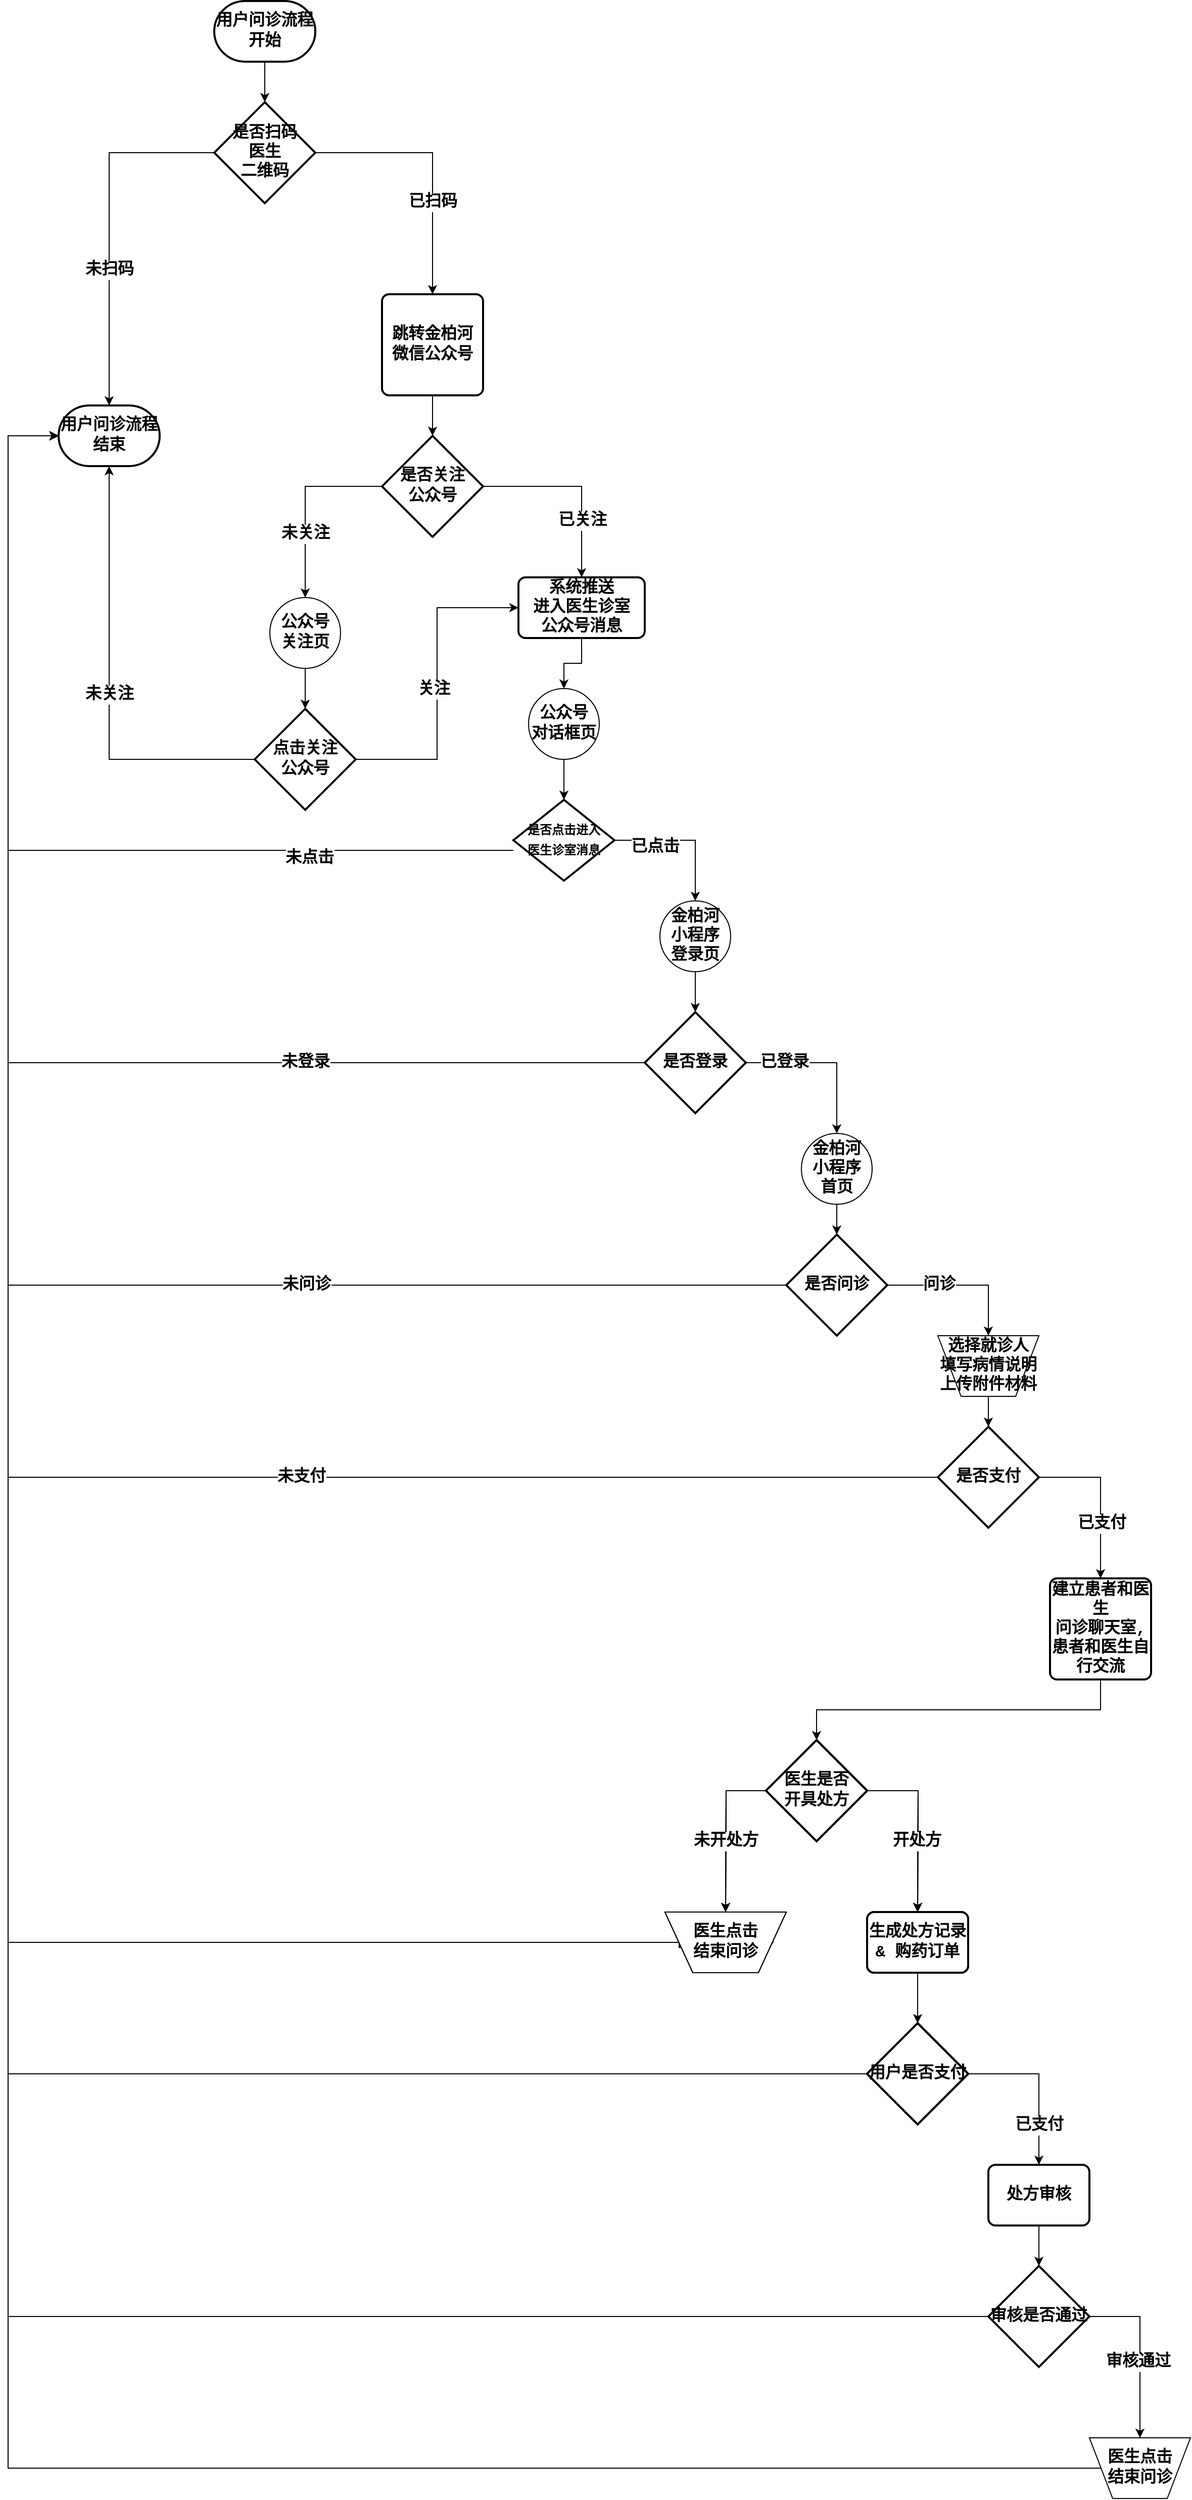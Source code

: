 <mxfile version="20.1.3" type="github">
  <diagram id="R4xweMAqfwO3BosUm7iH" name="第 1 页">
    <mxGraphModel dx="1422" dy="762" grid="1" gridSize="10" guides="1" tooltips="1" connect="1" arrows="1" fold="1" page="1" pageScale="1" pageWidth="827" pageHeight="1169" math="0" shadow="0">
      <root>
        <mxCell id="0" />
        <mxCell id="1" parent="0" />
        <mxCell id="5QMFtwSGgLobkVOJC3eS-13" style="edgeStyle=orthogonalEdgeStyle;rounded=0;orthogonalLoop=1;jettySize=auto;html=1;exitX=0.5;exitY=1;exitDx=0;exitDy=0;exitPerimeter=0;entryX=0.5;entryY=0;entryDx=0;entryDy=0;entryPerimeter=0;fontStyle=1;fontFamily=Courier New;fontSize=16;" edge="1" parent="1" source="5QMFtwSGgLobkVOJC3eS-1" target="5QMFtwSGgLobkVOJC3eS-5">
          <mxGeometry relative="1" as="geometry" />
        </mxCell>
        <mxCell id="5QMFtwSGgLobkVOJC3eS-1" value="用户问诊流程开始" style="strokeWidth=2;html=1;shape=mxgraph.flowchart.terminator;whiteSpace=wrap;fontStyle=1;fontFamily=Courier New;fontSize=16;" vertex="1" parent="1">
          <mxGeometry x="364" y="80" width="100" height="60" as="geometry" />
        </mxCell>
        <mxCell id="5QMFtwSGgLobkVOJC3eS-2" value="用户问诊流程结束" style="strokeWidth=2;html=1;shape=mxgraph.flowchart.terminator;whiteSpace=wrap;fontStyle=1;fontFamily=Courier New;fontSize=16;" vertex="1" parent="1">
          <mxGeometry x="210" y="480" width="100" height="60" as="geometry" />
        </mxCell>
        <mxCell id="5QMFtwSGgLobkVOJC3eS-6" style="edgeStyle=orthogonalEdgeStyle;rounded=0;orthogonalLoop=1;jettySize=auto;html=1;fontStyle=1;fontFamily=Courier New;fontSize=16;" edge="1" parent="1" source="5QMFtwSGgLobkVOJC3eS-5" target="5QMFtwSGgLobkVOJC3eS-2">
          <mxGeometry relative="1" as="geometry" />
        </mxCell>
        <mxCell id="5QMFtwSGgLobkVOJC3eS-7" value="未扫码" style="edgeLabel;html=1;align=center;verticalAlign=middle;resizable=0;points=[];fontStyle=1;fontFamily=Courier New;fontSize=16;" vertex="1" connectable="0" parent="5QMFtwSGgLobkVOJC3eS-6">
          <mxGeometry x="0.239" relative="1" as="geometry">
            <mxPoint as="offset" />
          </mxGeometry>
        </mxCell>
        <mxCell id="5QMFtwSGgLobkVOJC3eS-8" style="edgeStyle=orthogonalEdgeStyle;rounded=0;orthogonalLoop=1;jettySize=auto;html=1;entryX=0.5;entryY=0;entryDx=0;entryDy=0;fontStyle=1;fontFamily=Courier New;fontSize=16;" edge="1" parent="1" source="5QMFtwSGgLobkVOJC3eS-5" target="5QMFtwSGgLobkVOJC3eS-10">
          <mxGeometry relative="1" as="geometry">
            <mxPoint x="580" y="410" as="targetPoint" />
          </mxGeometry>
        </mxCell>
        <mxCell id="5QMFtwSGgLobkVOJC3eS-9" value="已扫码" style="edgeLabel;html=1;align=center;verticalAlign=middle;resizable=0;points=[];fontStyle=1;fontFamily=Courier New;fontSize=16;" vertex="1" connectable="0" parent="5QMFtwSGgLobkVOJC3eS-8">
          <mxGeometry x="0.288" relative="1" as="geometry">
            <mxPoint as="offset" />
          </mxGeometry>
        </mxCell>
        <mxCell id="5QMFtwSGgLobkVOJC3eS-5" value="是否扫码&lt;br style=&quot;font-size: 16px;&quot;&gt;医生&lt;br style=&quot;font-size: 16px;&quot;&gt;二维码" style="strokeWidth=2;html=1;shape=mxgraph.flowchart.decision;whiteSpace=wrap;fontStyle=1;fontFamily=Courier New;fontSize=16;" vertex="1" parent="1">
          <mxGeometry x="364" y="180" width="100" height="100" as="geometry" />
        </mxCell>
        <mxCell id="5QMFtwSGgLobkVOJC3eS-12" style="edgeStyle=orthogonalEdgeStyle;rounded=0;orthogonalLoop=1;jettySize=auto;html=1;exitX=0.5;exitY=1;exitDx=0;exitDy=0;fontStyle=1;fontFamily=Courier New;fontSize=16;" edge="1" parent="1" source="5QMFtwSGgLobkVOJC3eS-10" target="5QMFtwSGgLobkVOJC3eS-11">
          <mxGeometry relative="1" as="geometry" />
        </mxCell>
        <mxCell id="5QMFtwSGgLobkVOJC3eS-10" value="跳转金柏河&lt;br style=&quot;font-size: 16px;&quot;&gt;微信公众号" style="rounded=1;whiteSpace=wrap;html=1;absoluteArcSize=1;arcSize=14;strokeWidth=2;fontStyle=1;fontFamily=Courier New;fontSize=16;" vertex="1" parent="1">
          <mxGeometry x="530" y="370" width="100" height="100" as="geometry" />
        </mxCell>
        <mxCell id="5QMFtwSGgLobkVOJC3eS-14" style="edgeStyle=orthogonalEdgeStyle;rounded=0;orthogonalLoop=1;jettySize=auto;html=1;fontStyle=1;fontFamily=Courier New;fontSize=16;" edge="1" parent="1" source="5QMFtwSGgLobkVOJC3eS-11" target="5QMFtwSGgLobkVOJC3eS-21">
          <mxGeometry relative="1" as="geometry">
            <mxPoint x="463" y="680" as="targetPoint" />
          </mxGeometry>
        </mxCell>
        <mxCell id="5QMFtwSGgLobkVOJC3eS-15" value="未关注" style="edgeLabel;html=1;align=center;verticalAlign=middle;resizable=0;points=[];fontStyle=1;fontFamily=Courier New;fontSize=16;" vertex="1" connectable="0" parent="5QMFtwSGgLobkVOJC3eS-14">
          <mxGeometry x="0.496" relative="1" as="geometry">
            <mxPoint y="-16" as="offset" />
          </mxGeometry>
        </mxCell>
        <mxCell id="5QMFtwSGgLobkVOJC3eS-39" style="edgeStyle=orthogonalEdgeStyle;rounded=0;orthogonalLoop=1;jettySize=auto;html=1;entryX=0.5;entryY=0;entryDx=0;entryDy=0;fontStyle=1;fontFamily=Courier New;fontSize=16;" edge="1" parent="1" source="5QMFtwSGgLobkVOJC3eS-11" target="5QMFtwSGgLobkVOJC3eS-37">
          <mxGeometry relative="1" as="geometry" />
        </mxCell>
        <mxCell id="5QMFtwSGgLobkVOJC3eS-41" value="已关注" style="edgeLabel;html=1;align=center;verticalAlign=middle;resizable=0;points=[];fontStyle=1;fontFamily=Courier New;fontSize=16;" vertex="1" connectable="0" parent="5QMFtwSGgLobkVOJC3eS-39">
          <mxGeometry x="0.341" y="1" relative="1" as="geometry">
            <mxPoint x="-1" y="6" as="offset" />
          </mxGeometry>
        </mxCell>
        <mxCell id="5QMFtwSGgLobkVOJC3eS-11" value="是否关注&lt;br style=&quot;font-size: 16px;&quot;&gt;公众号" style="strokeWidth=2;html=1;shape=mxgraph.flowchart.decision;whiteSpace=wrap;fontStyle=1;fontFamily=Courier New;fontSize=16;" vertex="1" parent="1">
          <mxGeometry x="530" y="510" width="100" height="100" as="geometry" />
        </mxCell>
        <mxCell id="5QMFtwSGgLobkVOJC3eS-21" value="" style="verticalLabelPosition=bottom;verticalAlign=top;html=1;shape=mxgraph.flowchart.on-page_reference;fontStyle=1;fontFamily=Courier New;fontSize=16;" vertex="1" parent="1">
          <mxGeometry x="419" y="670" width="70" height="70" as="geometry" />
        </mxCell>
        <mxCell id="5QMFtwSGgLobkVOJC3eS-28" style="edgeStyle=orthogonalEdgeStyle;rounded=0;orthogonalLoop=1;jettySize=auto;html=1;exitX=0.5;exitY=1;exitDx=0;exitDy=0;fontStyle=1;fontFamily=Courier New;fontSize=16;" edge="1" parent="1" source="5QMFtwSGgLobkVOJC3eS-20" target="5QMFtwSGgLobkVOJC3eS-27">
          <mxGeometry relative="1" as="geometry" />
        </mxCell>
        <mxCell id="5QMFtwSGgLobkVOJC3eS-20" value="公众号&lt;br style=&quot;font-size: 16px;&quot;&gt;关注页" style="text;html=1;strokeColor=none;fillColor=none;align=center;verticalAlign=middle;whiteSpace=wrap;rounded=0;fontStyle=1;fontFamily=Courier New;fontSize=16;" vertex="1" parent="1">
          <mxGeometry x="414" y="670" width="80" height="70" as="geometry" />
        </mxCell>
        <mxCell id="5QMFtwSGgLobkVOJC3eS-22" value="" style="verticalLabelPosition=bottom;verticalAlign=top;html=1;shape=mxgraph.flowchart.on-page_reference;fontStyle=1;fontFamily=Courier New;fontSize=16;" vertex="1" parent="1">
          <mxGeometry x="675" y="760" width="70" height="70" as="geometry" />
        </mxCell>
        <mxCell id="5QMFtwSGgLobkVOJC3eS-45" style="edgeStyle=orthogonalEdgeStyle;rounded=0;orthogonalLoop=1;jettySize=auto;html=1;exitX=0.5;exitY=1;exitDx=0;exitDy=0;fontStyle=1;fontFamily=Courier New;fontSize=16;" edge="1" parent="1" source="5QMFtwSGgLobkVOJC3eS-23" target="5QMFtwSGgLobkVOJC3eS-44">
          <mxGeometry relative="1" as="geometry" />
        </mxCell>
        <mxCell id="5QMFtwSGgLobkVOJC3eS-23" value="公众号&lt;br style=&quot;font-size: 16px;&quot;&gt;对话框页" style="text;html=1;strokeColor=none;fillColor=none;align=center;verticalAlign=middle;whiteSpace=wrap;rounded=0;fontStyle=1;fontFamily=Courier New;fontSize=16;" vertex="1" parent="1">
          <mxGeometry x="670" y="760" width="80" height="70" as="geometry" />
        </mxCell>
        <mxCell id="5QMFtwSGgLobkVOJC3eS-30" style="edgeStyle=orthogonalEdgeStyle;rounded=0;orthogonalLoop=1;jettySize=auto;html=1;entryX=0.5;entryY=1;entryDx=0;entryDy=0;entryPerimeter=0;fontStyle=1;fontFamily=Courier New;fontSize=16;" edge="1" parent="1" source="5QMFtwSGgLobkVOJC3eS-27" target="5QMFtwSGgLobkVOJC3eS-2">
          <mxGeometry relative="1" as="geometry" />
        </mxCell>
        <mxCell id="5QMFtwSGgLobkVOJC3eS-31" value="未关注" style="edgeLabel;html=1;align=center;verticalAlign=middle;resizable=0;points=[];fontStyle=1;fontFamily=Courier New;fontSize=16;" vertex="1" connectable="0" parent="5QMFtwSGgLobkVOJC3eS-30">
          <mxGeometry x="-0.206" y="1" relative="1" as="geometry">
            <mxPoint x="1" y="-36" as="offset" />
          </mxGeometry>
        </mxCell>
        <mxCell id="5QMFtwSGgLobkVOJC3eS-42" style="edgeStyle=orthogonalEdgeStyle;rounded=0;orthogonalLoop=1;jettySize=auto;html=1;entryX=0;entryY=0.5;entryDx=0;entryDy=0;fontStyle=1;fontFamily=Courier New;fontSize=16;" edge="1" parent="1" source="5QMFtwSGgLobkVOJC3eS-27" target="5QMFtwSGgLobkVOJC3eS-37">
          <mxGeometry relative="1" as="geometry" />
        </mxCell>
        <mxCell id="5QMFtwSGgLobkVOJC3eS-43" value="关注" style="edgeLabel;html=1;align=center;verticalAlign=middle;resizable=0;points=[];fontStyle=1;fontFamily=Courier New;fontSize=16;" vertex="1" connectable="0" parent="5QMFtwSGgLobkVOJC3eS-42">
          <mxGeometry x="-0.193" y="-2" relative="1" as="geometry">
            <mxPoint x="-6" y="-24" as="offset" />
          </mxGeometry>
        </mxCell>
        <mxCell id="5QMFtwSGgLobkVOJC3eS-27" value="点击关注&lt;br style=&quot;font-size: 16px;&quot;&gt;公众号" style="strokeWidth=2;html=1;shape=mxgraph.flowchart.decision;whiteSpace=wrap;fontStyle=1;fontFamily=Courier New;fontSize=16;" vertex="1" parent="1">
          <mxGeometry x="404" y="780" width="100" height="100" as="geometry" />
        </mxCell>
        <mxCell id="5QMFtwSGgLobkVOJC3eS-40" style="edgeStyle=orthogonalEdgeStyle;rounded=0;orthogonalLoop=1;jettySize=auto;html=1;fontStyle=1;fontFamily=Courier New;fontSize=16;" edge="1" parent="1" source="5QMFtwSGgLobkVOJC3eS-37" target="5QMFtwSGgLobkVOJC3eS-23">
          <mxGeometry relative="1" as="geometry" />
        </mxCell>
        <mxCell id="5QMFtwSGgLobkVOJC3eS-37" value="系统推送&lt;br style=&quot;font-size: 16px;&quot;&gt;进入医生诊室&lt;br style=&quot;font-size: 16px;&quot;&gt;公众号消息" style="rounded=1;whiteSpace=wrap;html=1;absoluteArcSize=1;arcSize=14;strokeWidth=2;fontStyle=1;fontFamily=Courier New;fontSize=16;" vertex="1" parent="1">
          <mxGeometry x="665" y="650" width="125" height="60" as="geometry" />
        </mxCell>
        <mxCell id="5QMFtwSGgLobkVOJC3eS-46" style="edgeStyle=orthogonalEdgeStyle;rounded=0;orthogonalLoop=1;jettySize=auto;html=1;entryX=0;entryY=0.5;entryDx=0;entryDy=0;entryPerimeter=0;fontStyle=1;fontFamily=Courier New;fontSize=16;" edge="1" parent="1" source="5QMFtwSGgLobkVOJC3eS-44" target="5QMFtwSGgLobkVOJC3eS-2">
          <mxGeometry relative="1" as="geometry">
            <Array as="points">
              <mxPoint x="160" y="920" />
              <mxPoint x="160" y="510" />
            </Array>
          </mxGeometry>
        </mxCell>
        <mxCell id="5QMFtwSGgLobkVOJC3eS-47" value="未点击" style="edgeLabel;html=1;align=center;verticalAlign=middle;resizable=0;points=[];fontStyle=1;fontFamily=Courier New;fontSize=16;" vertex="1" connectable="0" parent="5QMFtwSGgLobkVOJC3eS-46">
          <mxGeometry x="-0.578" y="-2" relative="1" as="geometry">
            <mxPoint y="10" as="offset" />
          </mxGeometry>
        </mxCell>
        <mxCell id="5QMFtwSGgLobkVOJC3eS-48" style="edgeStyle=orthogonalEdgeStyle;rounded=0;orthogonalLoop=1;jettySize=auto;html=1;entryX=0.5;entryY=0;entryDx=0;entryDy=0;fontStyle=1;fontFamily=Courier New;fontSize=16;" edge="1" parent="1" source="5QMFtwSGgLobkVOJC3eS-44" target="5QMFtwSGgLobkVOJC3eS-51">
          <mxGeometry relative="1" as="geometry">
            <mxPoint x="840" y="1010" as="targetPoint" />
          </mxGeometry>
        </mxCell>
        <mxCell id="5QMFtwSGgLobkVOJC3eS-49" value="已点击" style="edgeLabel;html=1;align=center;verticalAlign=middle;resizable=0;points=[];fontStyle=1;fontFamily=Courier New;fontSize=16;" vertex="1" connectable="0" parent="5QMFtwSGgLobkVOJC3eS-48">
          <mxGeometry x="0.294" y="1" relative="1" as="geometry">
            <mxPoint x="-41" y="-4" as="offset" />
          </mxGeometry>
        </mxCell>
        <mxCell id="5QMFtwSGgLobkVOJC3eS-44" value="&lt;font style=&quot;font-size: 12px;&quot;&gt;是否点击进入&lt;br style=&quot;&quot;&gt;医生诊室消息&lt;/font&gt;" style="strokeWidth=2;html=1;shape=mxgraph.flowchart.decision;whiteSpace=wrap;fontStyle=1;fontFamily=Courier New;fontSize=16;" vertex="1" parent="1">
          <mxGeometry x="660" y="870" width="100" height="80" as="geometry" />
        </mxCell>
        <mxCell id="5QMFtwSGgLobkVOJC3eS-50" value="" style="verticalLabelPosition=bottom;verticalAlign=top;html=1;shape=mxgraph.flowchart.on-page_reference;fontStyle=1;fontFamily=Courier New;fontSize=16;" vertex="1" parent="1">
          <mxGeometry x="805" y="970" width="70" height="70" as="geometry" />
        </mxCell>
        <mxCell id="5QMFtwSGgLobkVOJC3eS-60" style="edgeStyle=orthogonalEdgeStyle;rounded=0;orthogonalLoop=1;jettySize=auto;html=1;exitX=0.5;exitY=1;exitDx=0;exitDy=0;entryX=0.5;entryY=0;entryDx=0;entryDy=0;entryPerimeter=0;fontStyle=1;fontFamily=Courier New;fontSize=16;" edge="1" parent="1" source="5QMFtwSGgLobkVOJC3eS-51" target="5QMFtwSGgLobkVOJC3eS-59">
          <mxGeometry relative="1" as="geometry">
            <mxPoint x="840" y="1060" as="targetPoint" />
          </mxGeometry>
        </mxCell>
        <mxCell id="5QMFtwSGgLobkVOJC3eS-51" value="金柏河&lt;br style=&quot;font-size: 16px;&quot;&gt;小程序&lt;br style=&quot;font-size: 16px;&quot;&gt;登录页" style="text;html=1;strokeColor=none;fillColor=none;align=center;verticalAlign=middle;whiteSpace=wrap;rounded=0;fontStyle=1;fontFamily=Courier New;fontSize=16;" vertex="1" parent="1">
          <mxGeometry x="800" y="970" width="80" height="70" as="geometry" />
        </mxCell>
        <mxCell id="5QMFtwSGgLobkVOJC3eS-62" style="edgeStyle=orthogonalEdgeStyle;rounded=0;orthogonalLoop=1;jettySize=auto;html=1;entryX=0;entryY=0.5;entryDx=0;entryDy=0;entryPerimeter=0;fontStyle=1;fontFamily=Courier New;fontSize=16;" edge="1" parent="1" source="5QMFtwSGgLobkVOJC3eS-59" target="5QMFtwSGgLobkVOJC3eS-2">
          <mxGeometry relative="1" as="geometry">
            <Array as="points">
              <mxPoint x="160" y="1130" />
              <mxPoint x="160" y="510" />
            </Array>
          </mxGeometry>
        </mxCell>
        <mxCell id="5QMFtwSGgLobkVOJC3eS-63" value="未登录" style="edgeLabel;html=1;align=center;verticalAlign=middle;resizable=0;points=[];fontStyle=1;fontFamily=Courier New;fontSize=16;" vertex="1" connectable="0" parent="5QMFtwSGgLobkVOJC3eS-62">
          <mxGeometry x="-0.437" y="1" relative="1" as="geometry">
            <mxPoint x="30" y="-1" as="offset" />
          </mxGeometry>
        </mxCell>
        <mxCell id="5QMFtwSGgLobkVOJC3eS-64" style="edgeStyle=orthogonalEdgeStyle;rounded=0;orthogonalLoop=1;jettySize=auto;html=1;entryX=0.5;entryY=0;entryDx=0;entryDy=0;fontStyle=1;fontFamily=Courier New;fontSize=16;" edge="1" parent="1" source="5QMFtwSGgLobkVOJC3eS-59" target="5QMFtwSGgLobkVOJC3eS-67">
          <mxGeometry relative="1" as="geometry">
            <mxPoint x="980" y="1200" as="targetPoint" />
          </mxGeometry>
        </mxCell>
        <mxCell id="5QMFtwSGgLobkVOJC3eS-65" value="已登录" style="edgeLabel;html=1;align=center;verticalAlign=middle;resizable=0;points=[];fontStyle=1;fontFamily=Courier New;fontSize=16;" vertex="1" connectable="0" parent="5QMFtwSGgLobkVOJC3eS-64">
          <mxGeometry x="-0.57" y="-3" relative="1" as="geometry">
            <mxPoint x="3" y="-3" as="offset" />
          </mxGeometry>
        </mxCell>
        <mxCell id="5QMFtwSGgLobkVOJC3eS-59" value="是否登录" style="strokeWidth=2;html=1;shape=mxgraph.flowchart.decision;whiteSpace=wrap;fontStyle=1;fontFamily=Courier New;fontSize=16;" vertex="1" parent="1">
          <mxGeometry x="790" y="1080" width="100" height="100" as="geometry" />
        </mxCell>
        <mxCell id="5QMFtwSGgLobkVOJC3eS-66" value="" style="verticalLabelPosition=bottom;verticalAlign=top;html=1;shape=mxgraph.flowchart.on-page_reference;fontStyle=1;fontFamily=Courier New;fontSize=16;" vertex="1" parent="1">
          <mxGeometry x="945" y="1200" width="70" height="70" as="geometry" />
        </mxCell>
        <mxCell id="5QMFtwSGgLobkVOJC3eS-69" style="edgeStyle=orthogonalEdgeStyle;rounded=0;orthogonalLoop=1;jettySize=auto;html=1;fontStyle=1;fontFamily=Courier New;fontSize=16;" edge="1" parent="1" source="5QMFtwSGgLobkVOJC3eS-67" target="5QMFtwSGgLobkVOJC3eS-68">
          <mxGeometry relative="1" as="geometry" />
        </mxCell>
        <mxCell id="5QMFtwSGgLobkVOJC3eS-67" value="金柏河&lt;br style=&quot;font-size: 16px;&quot;&gt;小程序&lt;br style=&quot;font-size: 16px;&quot;&gt;首页" style="text;html=1;strokeColor=none;fillColor=none;align=center;verticalAlign=middle;whiteSpace=wrap;rounded=0;fontStyle=1;fontFamily=Courier New;fontSize=16;" vertex="1" parent="1">
          <mxGeometry x="940" y="1200" width="80" height="70" as="geometry" />
        </mxCell>
        <mxCell id="5QMFtwSGgLobkVOJC3eS-71" style="edgeStyle=orthogonalEdgeStyle;rounded=0;orthogonalLoop=1;jettySize=auto;html=1;entryX=0;entryY=0.5;entryDx=0;entryDy=0;entryPerimeter=0;fontStyle=1;fontFamily=Courier New;fontSize=16;" edge="1" parent="1" source="5QMFtwSGgLobkVOJC3eS-68" target="5QMFtwSGgLobkVOJC3eS-2">
          <mxGeometry relative="1" as="geometry">
            <mxPoint x="180" y="480" as="targetPoint" />
            <Array as="points">
              <mxPoint x="160" y="1350" />
              <mxPoint x="160" y="510" />
            </Array>
          </mxGeometry>
        </mxCell>
        <mxCell id="5QMFtwSGgLobkVOJC3eS-72" value="未问诊" style="edgeLabel;html=1;align=center;verticalAlign=middle;resizable=0;points=[];fontStyle=1;fontFamily=Courier New;fontSize=16;" vertex="1" connectable="0" parent="5QMFtwSGgLobkVOJC3eS-71">
          <mxGeometry x="-0.451" y="4" relative="1" as="geometry">
            <mxPoint x="-20" y="-4" as="offset" />
          </mxGeometry>
        </mxCell>
        <mxCell id="5QMFtwSGgLobkVOJC3eS-73" style="edgeStyle=orthogonalEdgeStyle;rounded=0;orthogonalLoop=1;jettySize=auto;html=1;entryX=0.5;entryY=0;entryDx=0;entryDy=0;fontStyle=1;fontFamily=Courier New;fontSize=16;" edge="1" parent="1" source="5QMFtwSGgLobkVOJC3eS-68" target="5QMFtwSGgLobkVOJC3eS-75">
          <mxGeometry relative="1" as="geometry">
            <mxPoint x="1130" y="1530" as="targetPoint" />
          </mxGeometry>
        </mxCell>
        <mxCell id="5QMFtwSGgLobkVOJC3eS-74" value="问诊" style="edgeLabel;html=1;align=center;verticalAlign=middle;resizable=0;points=[];fontStyle=1;fontFamily=Courier New;fontSize=16;" vertex="1" connectable="0" parent="5QMFtwSGgLobkVOJC3eS-73">
          <mxGeometry x="-0.514" y="-4" relative="1" as="geometry">
            <mxPoint x="14" y="-4" as="offset" />
          </mxGeometry>
        </mxCell>
        <mxCell id="5QMFtwSGgLobkVOJC3eS-68" value="是否问诊" style="strokeWidth=2;html=1;shape=mxgraph.flowchart.decision;whiteSpace=wrap;fontStyle=1;fontFamily=Courier New;fontSize=16;" vertex="1" parent="1">
          <mxGeometry x="930" y="1300" width="100" height="100" as="geometry" />
        </mxCell>
        <mxCell id="5QMFtwSGgLobkVOJC3eS-77" style="edgeStyle=orthogonalEdgeStyle;rounded=0;orthogonalLoop=1;jettySize=auto;html=1;entryX=0.5;entryY=0;entryDx=0;entryDy=0;entryPerimeter=0;fontStyle=1;fontFamily=Courier New;fontSize=16;" edge="1" parent="1" source="5QMFtwSGgLobkVOJC3eS-75" target="5QMFtwSGgLobkVOJC3eS-76">
          <mxGeometry relative="1" as="geometry" />
        </mxCell>
        <mxCell id="5QMFtwSGgLobkVOJC3eS-75" value="选择就诊人&lt;br style=&quot;font-size: 16px;&quot;&gt;填写病情说明&lt;br style=&quot;font-size: 16px;&quot;&gt;上传附件材料" style="verticalLabelPosition=middle;verticalAlign=middle;html=1;shape=trapezoid;perimeter=trapezoidPerimeter;whiteSpace=wrap;size=0.23;arcSize=10;flipV=1;labelPosition=center;align=center;fontStyle=1;fontFamily=Courier New;fontSize=16;" vertex="1" parent="1">
          <mxGeometry x="1080" y="1400" width="100" height="60" as="geometry" />
        </mxCell>
        <mxCell id="5QMFtwSGgLobkVOJC3eS-78" style="edgeStyle=orthogonalEdgeStyle;rounded=0;orthogonalLoop=1;jettySize=auto;html=1;entryX=0;entryY=0.5;entryDx=0;entryDy=0;entryPerimeter=0;fontStyle=1;fontFamily=Courier New;fontSize=16;" edge="1" parent="1" source="5QMFtwSGgLobkVOJC3eS-76" target="5QMFtwSGgLobkVOJC3eS-2">
          <mxGeometry relative="1" as="geometry">
            <mxPoint x="160" y="1300" as="targetPoint" />
            <Array as="points">
              <mxPoint x="160" y="1540" />
              <mxPoint x="160" y="510" />
            </Array>
          </mxGeometry>
        </mxCell>
        <mxCell id="5QMFtwSGgLobkVOJC3eS-79" value="未支付" style="edgeLabel;html=1;align=center;verticalAlign=middle;resizable=0;points=[];fontStyle=1;fontFamily=Courier New;fontSize=16;" vertex="1" connectable="0" parent="5QMFtwSGgLobkVOJC3eS-78">
          <mxGeometry x="-0.358" y="-2" relative="1" as="geometry">
            <mxPoint x="12" y="2" as="offset" />
          </mxGeometry>
        </mxCell>
        <mxCell id="5QMFtwSGgLobkVOJC3eS-81" style="edgeStyle=orthogonalEdgeStyle;rounded=0;orthogonalLoop=1;jettySize=auto;html=1;fontStyle=1;fontFamily=Courier New;fontSize=16;" edge="1" parent="1" source="5QMFtwSGgLobkVOJC3eS-76" target="5QMFtwSGgLobkVOJC3eS-83">
          <mxGeometry relative="1" as="geometry">
            <mxPoint x="1240" y="1650" as="targetPoint" />
          </mxGeometry>
        </mxCell>
        <mxCell id="5QMFtwSGgLobkVOJC3eS-82" value="已支付" style="edgeLabel;html=1;align=center;verticalAlign=middle;resizable=0;points=[];fontStyle=1;fontFamily=Courier New;fontSize=16;" vertex="1" connectable="0" parent="5QMFtwSGgLobkVOJC3eS-81">
          <mxGeometry x="-0.113" relative="1" as="geometry">
            <mxPoint x="1" y="35" as="offset" />
          </mxGeometry>
        </mxCell>
        <mxCell id="5QMFtwSGgLobkVOJC3eS-76" value="是否支付" style="strokeWidth=2;html=1;shape=mxgraph.flowchart.decision;whiteSpace=wrap;fontStyle=1;fontFamily=Courier New;fontSize=16;" vertex="1" parent="1">
          <mxGeometry x="1080" y="1490" width="100" height="100" as="geometry" />
        </mxCell>
        <mxCell id="5QMFtwSGgLobkVOJC3eS-119" style="edgeStyle=orthogonalEdgeStyle;rounded=0;orthogonalLoop=1;jettySize=auto;html=1;exitX=0.5;exitY=1;exitDx=0;exitDy=0;fontStyle=1;fontFamily=Courier New;fontSize=16;" edge="1" parent="1" source="5QMFtwSGgLobkVOJC3eS-83" target="5QMFtwSGgLobkVOJC3eS-110">
          <mxGeometry relative="1" as="geometry">
            <mxPoint x="1190" y="1760" as="sourcePoint" />
          </mxGeometry>
        </mxCell>
        <mxCell id="5QMFtwSGgLobkVOJC3eS-83" value="&lt;span style=&quot;font-size: 16px;&quot;&gt;建立患者和医生&lt;/span&gt;&lt;br style=&quot;font-size: 16px;&quot;&gt;&lt;span style=&quot;font-size: 16px;&quot;&gt;问诊聊天室,患者和医生自行交流&lt;/span&gt;" style="rounded=1;whiteSpace=wrap;html=1;absoluteArcSize=1;arcSize=14;strokeWidth=2;fontStyle=1;fontFamily=Courier New;fontSize=16;" vertex="1" parent="1">
          <mxGeometry x="1191" y="1640" width="100" height="100" as="geometry" />
        </mxCell>
        <mxCell id="5QMFtwSGgLobkVOJC3eS-84" style="edgeStyle=orthogonalEdgeStyle;rounded=0;orthogonalLoop=1;jettySize=auto;html=1;fontSize=16;fontFamily=Courier New;fontStyle=1" edge="1" parent="1" source="5QMFtwSGgLobkVOJC3eS-88">
          <mxGeometry relative="1" as="geometry">
            <mxPoint x="870" y="1970" as="targetPoint" />
          </mxGeometry>
        </mxCell>
        <mxCell id="5QMFtwSGgLobkVOJC3eS-85" value="未开处方" style="edgeLabel;html=1;align=center;verticalAlign=middle;resizable=0;points=[];fontSize=16;fontFamily=Courier New;fontStyle=1" vertex="1" connectable="0" parent="5QMFtwSGgLobkVOJC3eS-84">
          <mxGeometry x="0.113" y="-1" relative="1" as="geometry">
            <mxPoint as="offset" />
          </mxGeometry>
        </mxCell>
        <mxCell id="5QMFtwSGgLobkVOJC3eS-86" style="edgeStyle=orthogonalEdgeStyle;rounded=0;orthogonalLoop=1;jettySize=auto;html=1;fontSize=16;fontFamily=Courier New;fontStyle=1" edge="1" parent="1" source="5QMFtwSGgLobkVOJC3eS-88">
          <mxGeometry relative="1" as="geometry">
            <mxPoint x="1060" y="1970" as="targetPoint" />
          </mxGeometry>
        </mxCell>
        <mxCell id="5QMFtwSGgLobkVOJC3eS-87" value="开处方" style="edgeLabel;html=1;align=center;verticalAlign=middle;resizable=0;points=[];fontSize=16;fontFamily=Courier New;fontStyle=1" vertex="1" connectable="0" parent="5QMFtwSGgLobkVOJC3eS-86">
          <mxGeometry x="0.094" y="-2" relative="1" as="geometry">
            <mxPoint y="7" as="offset" />
          </mxGeometry>
        </mxCell>
        <mxCell id="5QMFtwSGgLobkVOJC3eS-88" value="医生是否&lt;br style=&quot;font-size: 16px;&quot;&gt;开具处方" style="strokeWidth=2;html=1;shape=mxgraph.flowchart.decision;whiteSpace=wrap;fontSize=16;fontFamily=Courier New;fontStyle=1" vertex="1" parent="1">
          <mxGeometry x="910" y="1800" width="100" height="100" as="geometry" />
        </mxCell>
        <mxCell id="5QMFtwSGgLobkVOJC3eS-89" value="医生结束问诊" style="verticalLabelPosition=middle;verticalAlign=middle;html=1;shape=trapezoid;perimeter=trapezoidPerimeter;whiteSpace=wrap;size=0.23;arcSize=10;flipV=1;labelPosition=center;align=center;fontSize=16;fontFamily=Courier New;fontStyle=1" vertex="1" parent="1">
          <mxGeometry x="810" y="1970" width="120" height="60" as="geometry" />
        </mxCell>
        <mxCell id="5QMFtwSGgLobkVOJC3eS-90" style="edgeStyle=orthogonalEdgeStyle;rounded=0;orthogonalLoop=1;jettySize=auto;html=1;fontSize=16;fontFamily=Courier New;fontStyle=1" edge="1" parent="1" source="5QMFtwSGgLobkVOJC3eS-91" target="5QMFtwSGgLobkVOJC3eS-101">
          <mxGeometry relative="1" as="geometry" />
        </mxCell>
        <mxCell id="5QMFtwSGgLobkVOJC3eS-91" value="生成处方记录&lt;br style=&quot;font-size: 16px;&quot;&gt;&amp;amp; 购药订单" style="rounded=1;whiteSpace=wrap;html=1;absoluteArcSize=1;arcSize=14;strokeWidth=2;fontSize=16;fontFamily=Courier New;fontStyle=1" vertex="1" parent="1">
          <mxGeometry x="1010" y="1970" width="100" height="60" as="geometry" />
        </mxCell>
        <mxCell id="5QMFtwSGgLobkVOJC3eS-92" style="edgeStyle=orthogonalEdgeStyle;rounded=0;orthogonalLoop=1;jettySize=auto;html=1;exitX=0.5;exitY=1;exitDx=0;exitDy=0;entryX=0.5;entryY=0;entryDx=0;entryDy=0;entryPerimeter=0;fontSize=16;fontFamily=Courier New;fontStyle=1" edge="1" parent="1" source="5QMFtwSGgLobkVOJC3eS-93" target="5QMFtwSGgLobkVOJC3eS-97">
          <mxGeometry relative="1" as="geometry" />
        </mxCell>
        <mxCell id="5QMFtwSGgLobkVOJC3eS-93" value="处方审核" style="rounded=1;whiteSpace=wrap;html=1;absoluteArcSize=1;arcSize=14;strokeWidth=2;fontSize=16;fontFamily=Courier New;fontStyle=1" vertex="1" parent="1">
          <mxGeometry x="1130" y="2220" width="100" height="60" as="geometry" />
        </mxCell>
        <mxCell id="5QMFtwSGgLobkVOJC3eS-95" style="edgeStyle=orthogonalEdgeStyle;rounded=0;orthogonalLoop=1;jettySize=auto;html=1;fontSize=16;fontFamily=Courier New;fontStyle=1" edge="1" parent="1" source="5QMFtwSGgLobkVOJC3eS-97">
          <mxGeometry relative="1" as="geometry">
            <mxPoint x="1280" y="2490" as="targetPoint" />
            <Array as="points">
              <mxPoint x="1280" y="2370" />
            </Array>
          </mxGeometry>
        </mxCell>
        <mxCell id="5QMFtwSGgLobkVOJC3eS-96" value="审核通过" style="edgeLabel;html=1;align=center;verticalAlign=middle;resizable=0;points=[];fontSize=16;fontFamily=Courier New;fontStyle=1" vertex="1" connectable="0" parent="5QMFtwSGgLobkVOJC3eS-95">
          <mxGeometry x="0.096" y="-2" relative="1" as="geometry">
            <mxPoint y="2" as="offset" />
          </mxGeometry>
        </mxCell>
        <mxCell id="5QMFtwSGgLobkVOJC3eS-124" style="edgeStyle=orthogonalEdgeStyle;rounded=0;orthogonalLoop=1;jettySize=auto;html=1;entryX=0;entryY=0.5;entryDx=0;entryDy=0;entryPerimeter=0;fontStyle=1;fontFamily=Courier New;fontSize=16;" edge="1" parent="1" source="5QMFtwSGgLobkVOJC3eS-97" target="5QMFtwSGgLobkVOJC3eS-2">
          <mxGeometry relative="1" as="geometry">
            <mxPoint x="170" y="2210" as="targetPoint" />
            <Array as="points">
              <mxPoint x="160" y="2370" />
              <mxPoint x="160" y="510" />
            </Array>
          </mxGeometry>
        </mxCell>
        <mxCell id="5QMFtwSGgLobkVOJC3eS-97" value="审核是否通过" style="strokeWidth=2;html=1;shape=mxgraph.flowchart.decision;whiteSpace=wrap;fontSize=16;fontFamily=Courier New;fontStyle=1" vertex="1" parent="1">
          <mxGeometry x="1130" y="2320" width="100" height="100" as="geometry" />
        </mxCell>
        <mxCell id="5QMFtwSGgLobkVOJC3eS-99" style="edgeStyle=orthogonalEdgeStyle;rounded=0;orthogonalLoop=1;jettySize=auto;html=1;entryX=0.5;entryY=0;entryDx=0;entryDy=0;fontSize=16;exitX=1;exitY=0.5;exitDx=0;exitDy=0;exitPerimeter=0;fontFamily=Courier New;fontStyle=1" edge="1" parent="1" source="5QMFtwSGgLobkVOJC3eS-101" target="5QMFtwSGgLobkVOJC3eS-93">
          <mxGeometry relative="1" as="geometry">
            <mxPoint x="1120" y="2130" as="sourcePoint" />
          </mxGeometry>
        </mxCell>
        <mxCell id="5QMFtwSGgLobkVOJC3eS-100" value="已支付" style="edgeLabel;html=1;align=center;verticalAlign=middle;resizable=0;points=[];fontSize=16;fontFamily=Courier New;fontStyle=1" vertex="1" connectable="0" parent="5QMFtwSGgLobkVOJC3eS-99">
          <mxGeometry x="0.267" y="1" relative="1" as="geometry">
            <mxPoint x="-1" y="19" as="offset" />
          </mxGeometry>
        </mxCell>
        <mxCell id="5QMFtwSGgLobkVOJC3eS-101" value="用户是否支付" style="strokeWidth=2;html=1;shape=mxgraph.flowchart.decision;whiteSpace=wrap;fontSize=16;fontFamily=Courier New;fontStyle=1" vertex="1" parent="1">
          <mxGeometry x="1010" y="2080" width="100" height="100" as="geometry" />
        </mxCell>
        <mxCell id="5QMFtwSGgLobkVOJC3eS-102" value="医生是否&lt;br style=&quot;font-size: 16px;&quot;&gt;开具处方" style="strokeWidth=2;html=1;shape=mxgraph.flowchart.decision;whiteSpace=wrap;fontSize=16;fontFamily=Courier New;fontStyle=1" vertex="1" parent="1">
          <mxGeometry x="910" y="1800" width="100" height="100" as="geometry" />
        </mxCell>
        <mxCell id="5QMFtwSGgLobkVOJC3eS-103" value="医生结束问诊" style="verticalLabelPosition=middle;verticalAlign=middle;html=1;shape=trapezoid;perimeter=trapezoidPerimeter;whiteSpace=wrap;size=0.23;arcSize=10;flipV=1;labelPosition=center;align=center;fontSize=16;fontFamily=Courier New;fontStyle=1" vertex="1" parent="1">
          <mxGeometry x="810" y="1970" width="120" height="60" as="geometry" />
        </mxCell>
        <mxCell id="5QMFtwSGgLobkVOJC3eS-104" style="edgeStyle=orthogonalEdgeStyle;rounded=0;orthogonalLoop=1;jettySize=auto;html=1;fontSize=16;fontFamily=Courier New;fontStyle=1" edge="1" parent="1" source="5QMFtwSGgLobkVOJC3eS-102">
          <mxGeometry relative="1" as="geometry">
            <mxPoint x="870" y="1970" as="targetPoint" />
          </mxGeometry>
        </mxCell>
        <mxCell id="5QMFtwSGgLobkVOJC3eS-105" value="未开处方" style="edgeLabel;html=1;align=center;verticalAlign=middle;resizable=0;points=[];fontSize=16;fontFamily=Courier New;fontStyle=1" vertex="1" connectable="0" parent="5QMFtwSGgLobkVOJC3eS-104">
          <mxGeometry x="0.113" y="-1" relative="1" as="geometry">
            <mxPoint as="offset" />
          </mxGeometry>
        </mxCell>
        <mxCell id="5QMFtwSGgLobkVOJC3eS-106" style="edgeStyle=orthogonalEdgeStyle;rounded=0;orthogonalLoop=1;jettySize=auto;html=1;fontSize=16;fontFamily=Courier New;fontStyle=1" edge="1" parent="1" source="5QMFtwSGgLobkVOJC3eS-102">
          <mxGeometry relative="1" as="geometry">
            <mxPoint x="1060" y="1970" as="targetPoint" />
          </mxGeometry>
        </mxCell>
        <mxCell id="5QMFtwSGgLobkVOJC3eS-107" value="开处方" style="edgeLabel;html=1;align=center;verticalAlign=middle;resizable=0;points=[];fontSize=16;fontFamily=Courier New;fontStyle=1" vertex="1" connectable="0" parent="5QMFtwSGgLobkVOJC3eS-106">
          <mxGeometry x="0.094" y="-2" relative="1" as="geometry">
            <mxPoint y="7" as="offset" />
          </mxGeometry>
        </mxCell>
        <mxCell id="5QMFtwSGgLobkVOJC3eS-108" value="生成处方记录&lt;br style=&quot;font-size: 16px;&quot;&gt;&amp;amp; 购药订单" style="rounded=1;whiteSpace=wrap;html=1;absoluteArcSize=1;arcSize=14;strokeWidth=2;fontSize=16;fontFamily=Courier New;fontStyle=1" vertex="1" parent="1">
          <mxGeometry x="1010" y="1970" width="100" height="60" as="geometry" />
        </mxCell>
        <mxCell id="5QMFtwSGgLobkVOJC3eS-109" value="用户是否支付" style="strokeWidth=2;html=1;shape=mxgraph.flowchart.decision;whiteSpace=wrap;fontSize=16;fontFamily=Courier New;fontStyle=1" vertex="1" parent="1">
          <mxGeometry x="1010" y="2080" width="100" height="100" as="geometry" />
        </mxCell>
        <mxCell id="5QMFtwSGgLobkVOJC3eS-110" value="医生是否&lt;br style=&quot;font-size: 16px;&quot;&gt;开具处方" style="strokeWidth=2;html=1;shape=mxgraph.flowchart.decision;whiteSpace=wrap;fontSize=16;fontFamily=Courier New;fontStyle=1" vertex="1" parent="1">
          <mxGeometry x="910" y="1800" width="100" height="100" as="geometry" />
        </mxCell>
        <mxCell id="5QMFtwSGgLobkVOJC3eS-121" style="edgeStyle=orthogonalEdgeStyle;rounded=0;orthogonalLoop=1;jettySize=auto;html=1;entryX=0;entryY=0.5;entryDx=0;entryDy=0;entryPerimeter=0;fontStyle=1;fontFamily=Courier New;fontSize=16;" edge="1" parent="1" source="5QMFtwSGgLobkVOJC3eS-111" target="5QMFtwSGgLobkVOJC3eS-2">
          <mxGeometry relative="1" as="geometry">
            <Array as="points">
              <mxPoint x="160" y="2000" />
              <mxPoint x="160" y="510" />
            </Array>
          </mxGeometry>
        </mxCell>
        <mxCell id="5QMFtwSGgLobkVOJC3eS-111" value="医生点击&lt;br style=&quot;font-size: 16px;&quot;&gt;结束问诊" style="verticalLabelPosition=middle;verticalAlign=middle;html=1;shape=trapezoid;perimeter=trapezoidPerimeter;whiteSpace=wrap;size=0.23;arcSize=10;flipV=1;labelPosition=center;align=center;fontSize=16;fontFamily=Courier New;fontStyle=1" vertex="1" parent="1">
          <mxGeometry x="810" y="1970" width="120" height="60" as="geometry" />
        </mxCell>
        <mxCell id="5QMFtwSGgLobkVOJC3eS-112" style="edgeStyle=orthogonalEdgeStyle;rounded=0;orthogonalLoop=1;jettySize=auto;html=1;fontSize=16;fontFamily=Courier New;fontStyle=1" edge="1" parent="1" source="5QMFtwSGgLobkVOJC3eS-110">
          <mxGeometry relative="1" as="geometry">
            <mxPoint x="870" y="1970" as="targetPoint" />
          </mxGeometry>
        </mxCell>
        <mxCell id="5QMFtwSGgLobkVOJC3eS-113" value="未开处方" style="edgeLabel;html=1;align=center;verticalAlign=middle;resizable=0;points=[];fontSize=16;fontFamily=Courier New;fontStyle=1" vertex="1" connectable="0" parent="5QMFtwSGgLobkVOJC3eS-112">
          <mxGeometry x="0.113" y="-1" relative="1" as="geometry">
            <mxPoint as="offset" />
          </mxGeometry>
        </mxCell>
        <mxCell id="5QMFtwSGgLobkVOJC3eS-114" style="edgeStyle=orthogonalEdgeStyle;rounded=0;orthogonalLoop=1;jettySize=auto;html=1;fontSize=16;fontFamily=Courier New;fontStyle=1" edge="1" parent="1" source="5QMFtwSGgLobkVOJC3eS-110">
          <mxGeometry relative="1" as="geometry">
            <mxPoint x="1060" y="1970" as="targetPoint" />
          </mxGeometry>
        </mxCell>
        <mxCell id="5QMFtwSGgLobkVOJC3eS-115" value="开处方" style="edgeLabel;html=1;align=center;verticalAlign=middle;resizable=0;points=[];fontSize=16;fontFamily=Courier New;fontStyle=1" vertex="1" connectable="0" parent="5QMFtwSGgLobkVOJC3eS-114">
          <mxGeometry x="0.094" y="-2" relative="1" as="geometry">
            <mxPoint y="7" as="offset" />
          </mxGeometry>
        </mxCell>
        <mxCell id="5QMFtwSGgLobkVOJC3eS-116" value="生成处方记录&lt;br style=&quot;font-size: 16px;&quot;&gt;&amp;amp; 购药订单" style="rounded=1;whiteSpace=wrap;html=1;absoluteArcSize=1;arcSize=14;strokeWidth=2;fontSize=16;fontFamily=Courier New;fontStyle=1" vertex="1" parent="1">
          <mxGeometry x="1010" y="1970" width="100" height="60" as="geometry" />
        </mxCell>
        <mxCell id="5QMFtwSGgLobkVOJC3eS-122" style="edgeStyle=orthogonalEdgeStyle;rounded=0;orthogonalLoop=1;jettySize=auto;html=1;entryX=0;entryY=0.5;entryDx=0;entryDy=0;entryPerimeter=0;fontStyle=1;fontFamily=Courier New;fontSize=16;" edge="1" parent="1" source="5QMFtwSGgLobkVOJC3eS-117" target="5QMFtwSGgLobkVOJC3eS-2">
          <mxGeometry relative="1" as="geometry">
            <Array as="points">
              <mxPoint x="160" y="2130" />
              <mxPoint x="160" y="510" />
            </Array>
          </mxGeometry>
        </mxCell>
        <mxCell id="5QMFtwSGgLobkVOJC3eS-117" value="用户是否支付" style="strokeWidth=2;html=1;shape=mxgraph.flowchart.decision;whiteSpace=wrap;fontSize=16;fontFamily=Courier New;fontStyle=1" vertex="1" parent="1">
          <mxGeometry x="1010" y="2080" width="100" height="100" as="geometry" />
        </mxCell>
        <mxCell id="5QMFtwSGgLobkVOJC3eS-125" style="edgeStyle=orthogonalEdgeStyle;rounded=0;orthogonalLoop=1;jettySize=auto;html=1;entryX=0;entryY=0.5;entryDx=0;entryDy=0;entryPerimeter=0;fontStyle=1;fontFamily=Courier New;fontSize=16;" edge="1" parent="1" source="5QMFtwSGgLobkVOJC3eS-118" target="5QMFtwSGgLobkVOJC3eS-2">
          <mxGeometry relative="1" as="geometry">
            <Array as="points">
              <mxPoint x="160" y="2520" />
              <mxPoint x="160" y="510" />
            </Array>
          </mxGeometry>
        </mxCell>
        <mxCell id="5QMFtwSGgLobkVOJC3eS-118" value="医生点击&lt;br style=&quot;font-size: 16px;&quot;&gt;结束问诊" style="verticalLabelPosition=middle;verticalAlign=middle;html=1;shape=trapezoid;perimeter=trapezoidPerimeter;whiteSpace=wrap;size=0.23;arcSize=10;flipV=1;labelPosition=center;align=center;fontSize=16;fontFamily=Courier New;fontStyle=1" vertex="1" parent="1">
          <mxGeometry x="1230" y="2490" width="100" height="60" as="geometry" />
        </mxCell>
      </root>
    </mxGraphModel>
  </diagram>
</mxfile>
